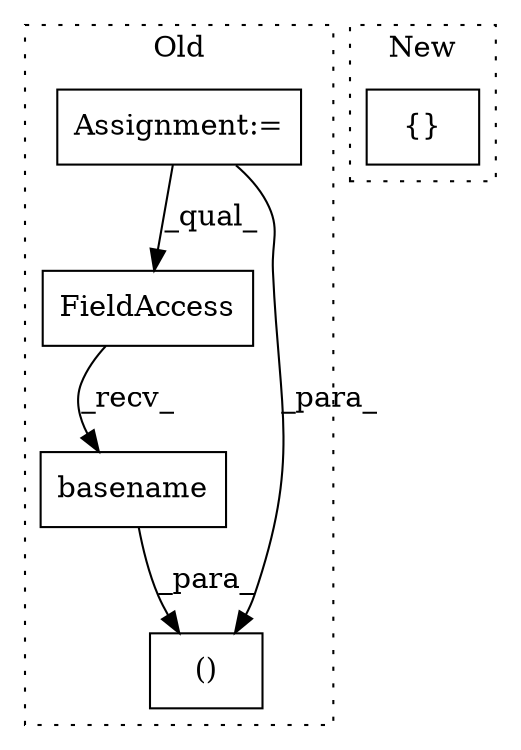 digraph G {
subgraph cluster0 {
1 [label="basename" a="32" s="302,315" l="9,1" shape="box"];
3 [label="FieldAccess" a="22" s="294" l="7" shape="box"];
4 [label="()" a="106" s="294" l="39" shape="box"];
5 [label="Assignment:=" a="7" s="157" l="2" shape="box"];
label = "Old";
style="dotted";
}
subgraph cluster1 {
2 [label="{}" a="4" s="273,299" l="6,2" shape="box"];
label = "New";
style="dotted";
}
1 -> 4 [label="_para_"];
3 -> 1 [label="_recv_"];
5 -> 3 [label="_qual_"];
5 -> 4 [label="_para_"];
}